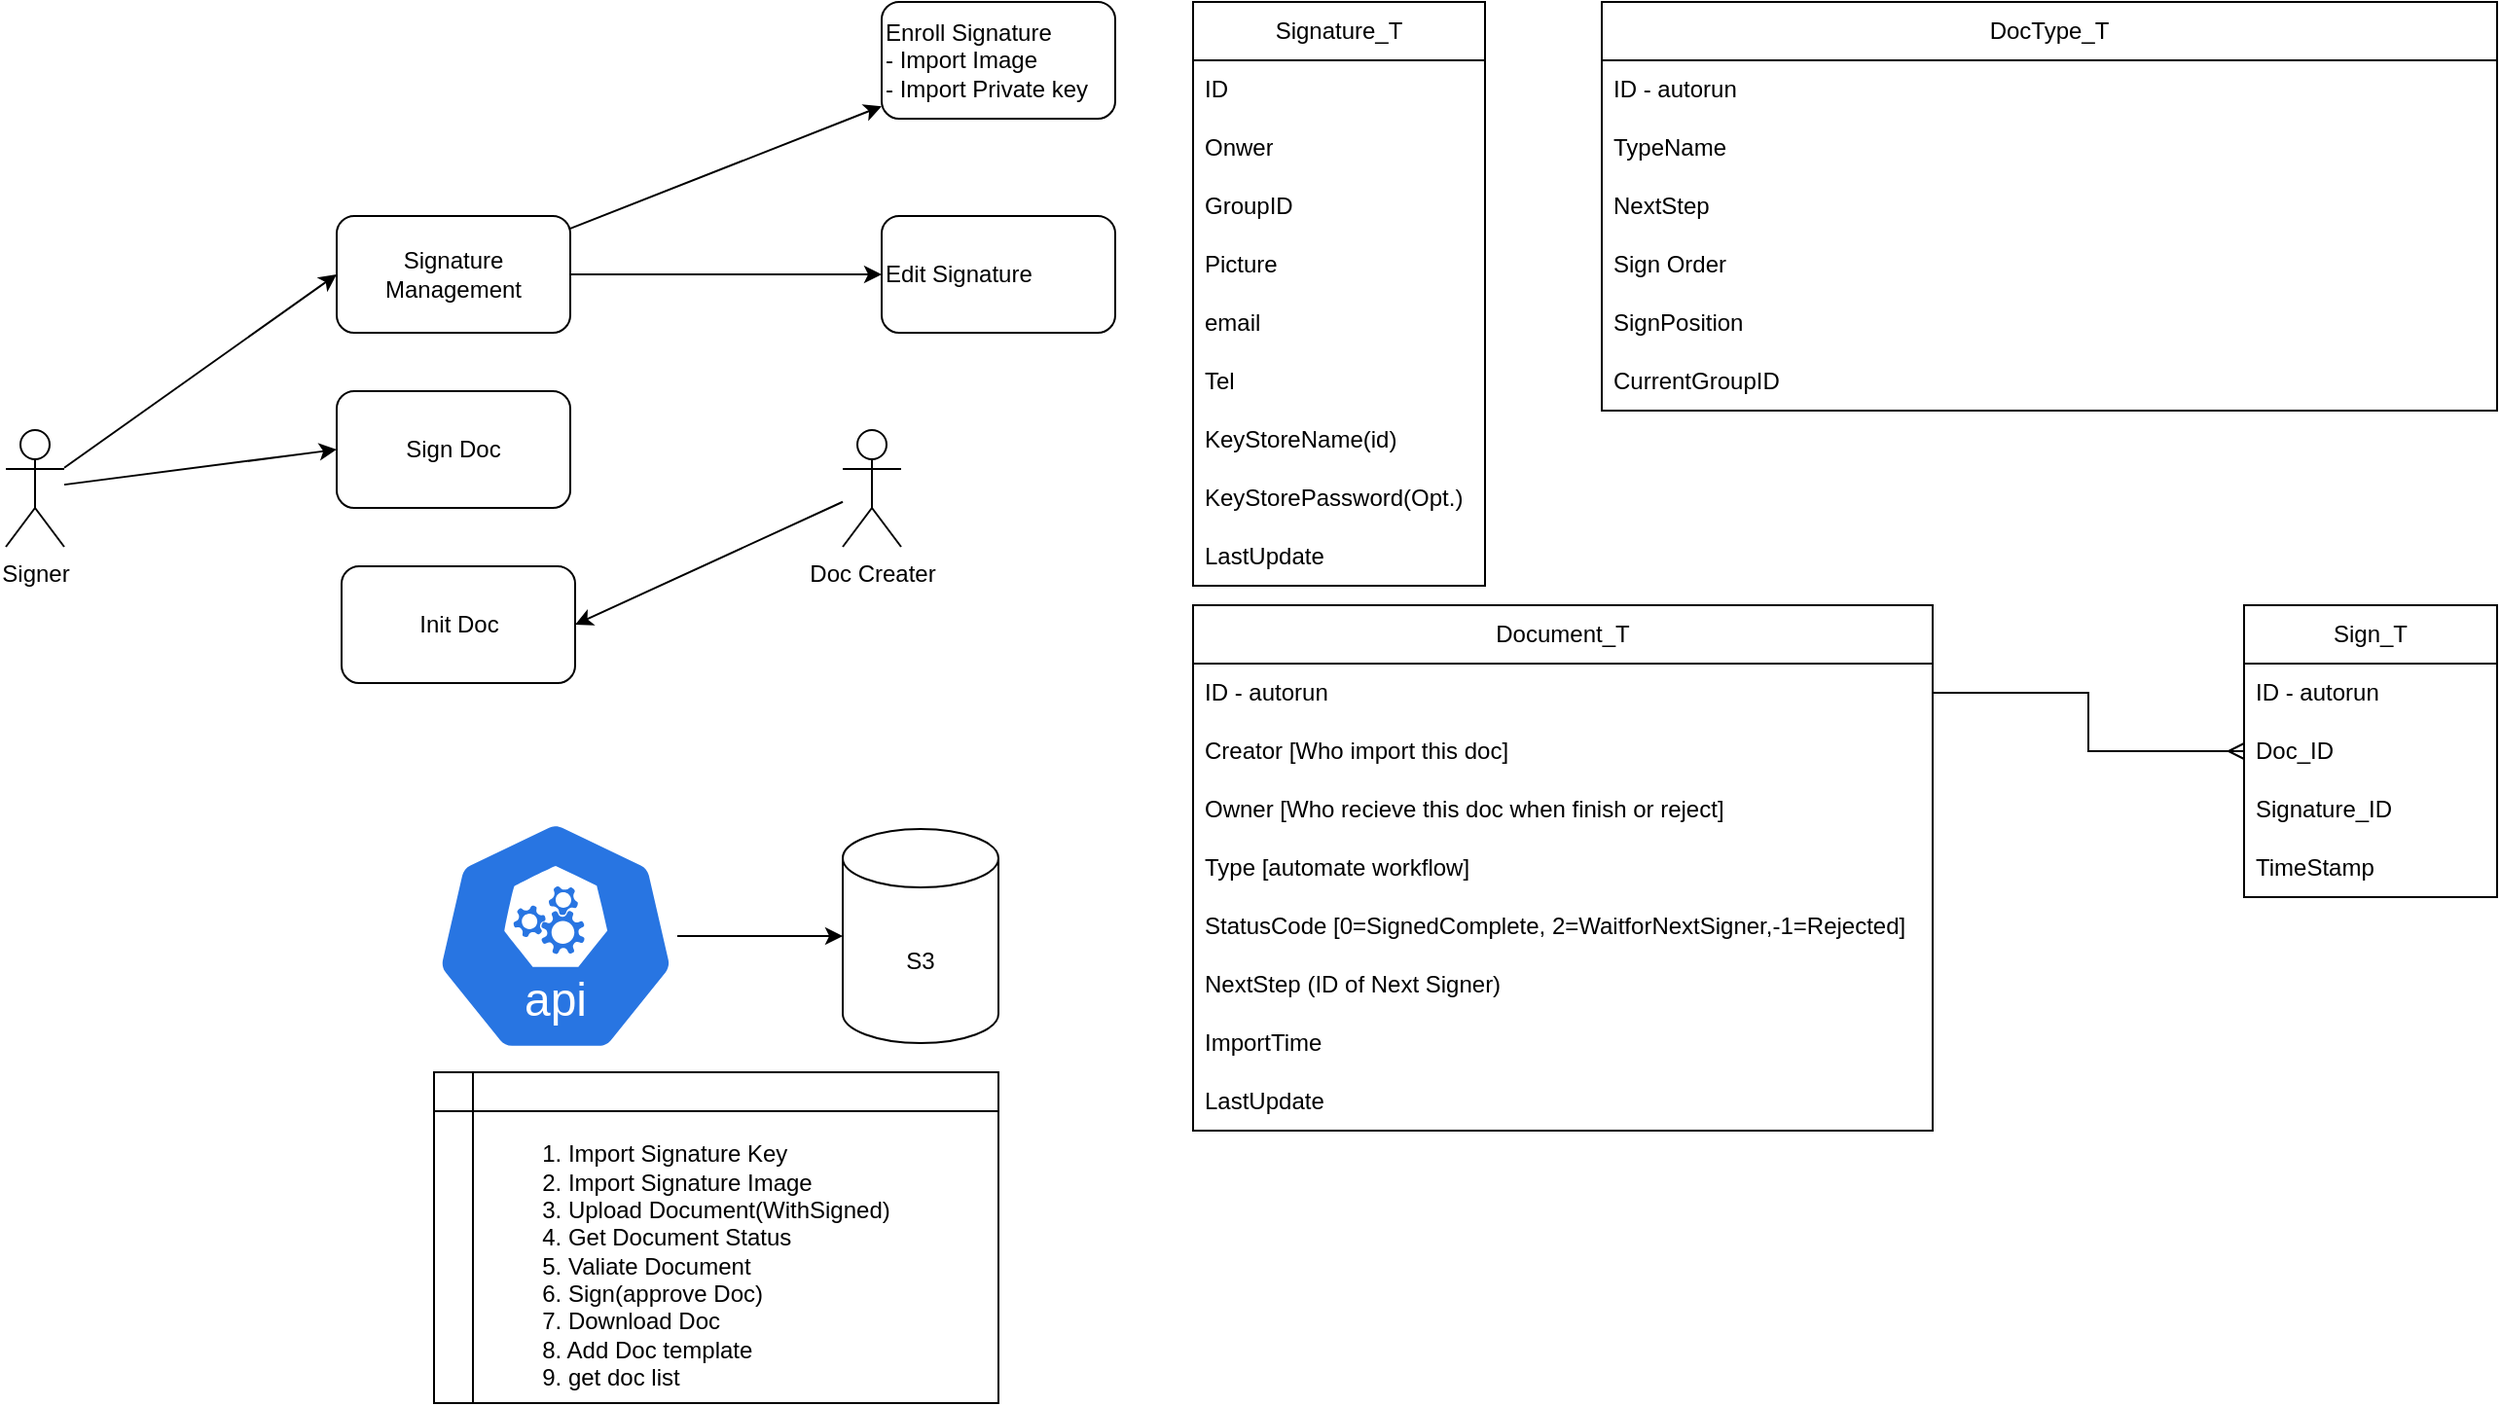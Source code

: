 <mxfile version="22.1.21" type="github">
  <diagram id="2XgLt1BLkxV7z1-QJJ_D" name="Page-1">
    <mxGraphModel dx="1050" dy="530" grid="1" gridSize="10" guides="1" tooltips="1" connect="1" arrows="1" fold="1" page="1" pageScale="1" pageWidth="850" pageHeight="1100" math="0" shadow="0">
      <root>
        <mxCell id="0" />
        <mxCell id="1" parent="0" />
        <mxCell id="Th31myJiunrDidtVk4U4-1" value="S3" style="shape=cylinder3;whiteSpace=wrap;html=1;boundedLbl=1;backgroundOutline=1;size=15;" parent="1" vertex="1">
          <mxGeometry x="480" y="455" width="80" height="110" as="geometry" />
        </mxCell>
        <mxCell id="c8qXOLnFKBhYFj-JvHV3-40" style="edgeStyle=orthogonalEdgeStyle;rounded=0;orthogonalLoop=1;jettySize=auto;html=1;" parent="1" source="Th31myJiunrDidtVk4U4-3" target="Th31myJiunrDidtVk4U4-1" edge="1">
          <mxGeometry relative="1" as="geometry" />
        </mxCell>
        <mxCell id="Th31myJiunrDidtVk4U4-3" value="" style="aspect=fixed;sketch=0;html=1;dashed=0;whitespace=wrap;fillColor=#2875E2;strokeColor=#ffffff;points=[[0.005,0.63,0],[0.1,0.2,0],[0.9,0.2,0],[0.5,0,0],[0.995,0.63,0],[0.72,0.99,0],[0.5,1,0],[0.28,0.99,0]];shape=mxgraph.kubernetes.icon2;kubernetesLabel=1;prIcon=api" parent="1" vertex="1">
          <mxGeometry x="270" y="450" width="125" height="120" as="geometry" />
        </mxCell>
        <mxCell id="Th31myJiunrDidtVk4U4-17" style="rounded=0;orthogonalLoop=1;jettySize=auto;html=1;entryX=0;entryY=0.5;entryDx=0;entryDy=0;" parent="1" source="Th31myJiunrDidtVk4U4-6" target="Th31myJiunrDidtVk4U4-11" edge="1">
          <mxGeometry relative="1" as="geometry" />
        </mxCell>
        <mxCell id="Th31myJiunrDidtVk4U4-18" style="rounded=0;orthogonalLoop=1;jettySize=auto;html=1;entryX=0;entryY=0.5;entryDx=0;entryDy=0;" parent="1" source="Th31myJiunrDidtVk4U4-6" target="Th31myJiunrDidtVk4U4-10" edge="1">
          <mxGeometry relative="1" as="geometry" />
        </mxCell>
        <mxCell id="Th31myJiunrDidtVk4U4-6" value="Signer" style="shape=umlActor;verticalLabelPosition=bottom;verticalAlign=top;html=1;outlineConnect=0;" parent="1" vertex="1">
          <mxGeometry x="50" y="250" width="30" height="60" as="geometry" />
        </mxCell>
        <mxCell id="Th31myJiunrDidtVk4U4-8" value="Init Doc" style="rounded=1;whiteSpace=wrap;html=1;" parent="1" vertex="1">
          <mxGeometry x="222.5" y="320" width="120" height="60" as="geometry" />
        </mxCell>
        <mxCell id="Th31myJiunrDidtVk4U4-14" style="rounded=0;orthogonalLoop=1;jettySize=auto;html=1;entryX=1;entryY=0.5;entryDx=0;entryDy=0;" parent="1" source="Th31myJiunrDidtVk4U4-9" target="Th31myJiunrDidtVk4U4-8" edge="1">
          <mxGeometry relative="1" as="geometry" />
        </mxCell>
        <mxCell id="Th31myJiunrDidtVk4U4-9" value="Doc Creater" style="shape=umlActor;verticalLabelPosition=bottom;verticalAlign=top;html=1;outlineConnect=0;" parent="1" vertex="1">
          <mxGeometry x="480" y="250" width="30" height="60" as="geometry" />
        </mxCell>
        <mxCell id="Th31myJiunrDidtVk4U4-20" value="" style="rounded=0;orthogonalLoop=1;jettySize=auto;html=1;" parent="1" source="Th31myJiunrDidtVk4U4-10" target="Th31myJiunrDidtVk4U4-19" edge="1">
          <mxGeometry relative="1" as="geometry" />
        </mxCell>
        <mxCell id="Th31myJiunrDidtVk4U4-23" style="edgeStyle=orthogonalEdgeStyle;rounded=0;orthogonalLoop=1;jettySize=auto;html=1;entryX=0;entryY=0.5;entryDx=0;entryDy=0;" parent="1" source="Th31myJiunrDidtVk4U4-10" target="Th31myJiunrDidtVk4U4-21" edge="1">
          <mxGeometry relative="1" as="geometry" />
        </mxCell>
        <mxCell id="Th31myJiunrDidtVk4U4-10" value="Signature Management" style="rounded=1;whiteSpace=wrap;html=1;" parent="1" vertex="1">
          <mxGeometry x="220" y="140" width="120" height="60" as="geometry" />
        </mxCell>
        <mxCell id="Th31myJiunrDidtVk4U4-11" value="Sign Doc" style="rounded=1;whiteSpace=wrap;html=1;" parent="1" vertex="1">
          <mxGeometry x="220" y="230" width="120" height="60" as="geometry" />
        </mxCell>
        <mxCell id="Th31myJiunrDidtVk4U4-19" value="Enroll Signature&lt;br&gt;- Import Image&lt;br&gt;- Import Private key" style="whiteSpace=wrap;html=1;rounded=1;align=left;" parent="1" vertex="1">
          <mxGeometry x="500" y="30" width="120" height="60" as="geometry" />
        </mxCell>
        <mxCell id="Th31myJiunrDidtVk4U4-21" value="Edit Signature" style="whiteSpace=wrap;html=1;rounded=1;align=left;" parent="1" vertex="1">
          <mxGeometry x="500" y="140" width="120" height="60" as="geometry" />
        </mxCell>
        <mxCell id="c8qXOLnFKBhYFj-JvHV3-1" value="Signature_T" style="swimlane;fontStyle=0;childLayout=stackLayout;horizontal=1;startSize=30;horizontalStack=0;resizeParent=1;resizeParentMax=0;resizeLast=0;collapsible=1;marginBottom=0;whiteSpace=wrap;html=1;" parent="1" vertex="1">
          <mxGeometry x="660" y="30" width="150" height="300" as="geometry" />
        </mxCell>
        <mxCell id="c8qXOLnFKBhYFj-JvHV3-2" value="ID" style="text;strokeColor=none;fillColor=none;align=left;verticalAlign=middle;spacingLeft=4;spacingRight=4;overflow=hidden;points=[[0,0.5],[1,0.5]];portConstraint=eastwest;rotatable=0;whiteSpace=wrap;html=1;" parent="c8qXOLnFKBhYFj-JvHV3-1" vertex="1">
          <mxGeometry y="30" width="150" height="30" as="geometry" />
        </mxCell>
        <mxCell id="c8qXOLnFKBhYFj-JvHV3-3" value="Onwer" style="text;strokeColor=none;fillColor=none;align=left;verticalAlign=middle;spacingLeft=4;spacingRight=4;overflow=hidden;points=[[0,0.5],[1,0.5]];portConstraint=eastwest;rotatable=0;whiteSpace=wrap;html=1;" parent="c8qXOLnFKBhYFj-JvHV3-1" vertex="1">
          <mxGeometry y="60" width="150" height="30" as="geometry" />
        </mxCell>
        <mxCell id="c8qXOLnFKBhYFj-JvHV3-38" value="GroupID" style="text;strokeColor=none;fillColor=none;align=left;verticalAlign=middle;spacingLeft=4;spacingRight=4;overflow=hidden;points=[[0,0.5],[1,0.5]];portConstraint=eastwest;rotatable=0;whiteSpace=wrap;html=1;" parent="c8qXOLnFKBhYFj-JvHV3-1" vertex="1">
          <mxGeometry y="90" width="150" height="30" as="geometry" />
        </mxCell>
        <mxCell id="c8qXOLnFKBhYFj-JvHV3-6" value="Picture" style="text;strokeColor=none;fillColor=none;align=left;verticalAlign=middle;spacingLeft=4;spacingRight=4;overflow=hidden;points=[[0,0.5],[1,0.5]];portConstraint=eastwest;rotatable=0;whiteSpace=wrap;html=1;" parent="c8qXOLnFKBhYFj-JvHV3-1" vertex="1">
          <mxGeometry y="120" width="150" height="30" as="geometry" />
        </mxCell>
        <mxCell id="c8qXOLnFKBhYFj-JvHV3-7" value="email" style="text;strokeColor=none;fillColor=none;align=left;verticalAlign=middle;spacingLeft=4;spacingRight=4;overflow=hidden;points=[[0,0.5],[1,0.5]];portConstraint=eastwest;rotatable=0;whiteSpace=wrap;html=1;" parent="c8qXOLnFKBhYFj-JvHV3-1" vertex="1">
          <mxGeometry y="150" width="150" height="30" as="geometry" />
        </mxCell>
        <mxCell id="c8qXOLnFKBhYFj-JvHV3-17" value="Tel" style="text;strokeColor=none;fillColor=none;align=left;verticalAlign=middle;spacingLeft=4;spacingRight=4;overflow=hidden;points=[[0,0.5],[1,0.5]];portConstraint=eastwest;rotatable=0;whiteSpace=wrap;html=1;" parent="c8qXOLnFKBhYFj-JvHV3-1" vertex="1">
          <mxGeometry y="180" width="150" height="30" as="geometry" />
        </mxCell>
        <mxCell id="c8qXOLnFKBhYFj-JvHV3-16" value="KeyStoreName(id)" style="text;strokeColor=none;fillColor=none;align=left;verticalAlign=middle;spacingLeft=4;spacingRight=4;overflow=hidden;points=[[0,0.5],[1,0.5]];portConstraint=eastwest;rotatable=0;whiteSpace=wrap;html=1;" parent="c8qXOLnFKBhYFj-JvHV3-1" vertex="1">
          <mxGeometry y="210" width="150" height="30" as="geometry" />
        </mxCell>
        <mxCell id="c8qXOLnFKBhYFj-JvHV3-5" value="KeyStorePassword(Opt.)" style="text;strokeColor=none;fillColor=none;align=left;verticalAlign=middle;spacingLeft=4;spacingRight=4;overflow=hidden;points=[[0,0.5],[1,0.5]];portConstraint=eastwest;rotatable=0;whiteSpace=wrap;html=1;" parent="c8qXOLnFKBhYFj-JvHV3-1" vertex="1">
          <mxGeometry y="240" width="150" height="30" as="geometry" />
        </mxCell>
        <mxCell id="c8qXOLnFKBhYFj-JvHV3-26" value="LastUpdate" style="text;strokeColor=none;fillColor=none;align=left;verticalAlign=middle;spacingLeft=4;spacingRight=4;overflow=hidden;points=[[0,0.5],[1,0.5]];portConstraint=eastwest;rotatable=0;whiteSpace=wrap;html=1;" parent="c8qXOLnFKBhYFj-JvHV3-1" vertex="1">
          <mxGeometry y="270" width="150" height="30" as="geometry" />
        </mxCell>
        <mxCell id="c8qXOLnFKBhYFj-JvHV3-8" value="Document_T" style="swimlane;fontStyle=0;childLayout=stackLayout;horizontal=1;startSize=30;horizontalStack=0;resizeParent=1;resizeParentMax=0;resizeLast=0;collapsible=1;marginBottom=0;whiteSpace=wrap;html=1;" parent="1" vertex="1">
          <mxGeometry x="660" y="340" width="380" height="270" as="geometry" />
        </mxCell>
        <mxCell id="c8qXOLnFKBhYFj-JvHV3-9" value="ID - autorun" style="text;strokeColor=none;fillColor=none;align=left;verticalAlign=middle;spacingLeft=4;spacingRight=4;overflow=hidden;points=[[0,0.5],[1,0.5]];portConstraint=eastwest;rotatable=0;whiteSpace=wrap;html=1;" parent="c8qXOLnFKBhYFj-JvHV3-8" vertex="1">
          <mxGeometry y="30" width="380" height="30" as="geometry" />
        </mxCell>
        <mxCell id="c8qXOLnFKBhYFj-JvHV3-15" value="Creator [Who import this doc]" style="text;strokeColor=none;fillColor=none;align=left;verticalAlign=middle;spacingLeft=4;spacingRight=4;overflow=hidden;points=[[0,0.5],[1,0.5]];portConstraint=eastwest;rotatable=0;whiteSpace=wrap;html=1;" parent="c8qXOLnFKBhYFj-JvHV3-8" vertex="1">
          <mxGeometry y="60" width="380" height="30" as="geometry" />
        </mxCell>
        <mxCell id="c8qXOLnFKBhYFj-JvHV3-14" value="Owner [Who recieve this doc when finish or reject]" style="text;strokeColor=none;fillColor=none;align=left;verticalAlign=middle;spacingLeft=4;spacingRight=4;overflow=hidden;points=[[0,0.5],[1,0.5]];portConstraint=eastwest;rotatable=0;whiteSpace=wrap;html=1;" parent="c8qXOLnFKBhYFj-JvHV3-8" vertex="1">
          <mxGeometry y="90" width="380" height="30" as="geometry" />
        </mxCell>
        <mxCell id="c8qXOLnFKBhYFj-JvHV3-10" value="Type [automate workflow]&amp;nbsp;" style="text;strokeColor=none;fillColor=none;align=left;verticalAlign=middle;spacingLeft=4;spacingRight=4;overflow=hidden;points=[[0,0.5],[1,0.5]];portConstraint=eastwest;rotatable=0;whiteSpace=wrap;html=1;" parent="c8qXOLnFKBhYFj-JvHV3-8" vertex="1">
          <mxGeometry y="120" width="380" height="30" as="geometry" />
        </mxCell>
        <mxCell id="c8qXOLnFKBhYFj-JvHV3-11" value="StatusCode [0=SignedComplete, 2=WaitforNextSigner,-1=Rejected]" style="text;strokeColor=none;fillColor=none;align=left;verticalAlign=middle;spacingLeft=4;spacingRight=4;overflow=hidden;points=[[0,0.5],[1,0.5]];portConstraint=eastwest;rotatable=0;whiteSpace=wrap;html=1;" parent="c8qXOLnFKBhYFj-JvHV3-8" vertex="1">
          <mxGeometry y="150" width="380" height="30" as="geometry" />
        </mxCell>
        <mxCell id="c8qXOLnFKBhYFj-JvHV3-27" value="NextStep (ID of Next Signer)" style="text;strokeColor=none;fillColor=none;align=left;verticalAlign=middle;spacingLeft=4;spacingRight=4;overflow=hidden;points=[[0,0.5],[1,0.5]];portConstraint=eastwest;rotatable=0;whiteSpace=wrap;html=1;" parent="c8qXOLnFKBhYFj-JvHV3-8" vertex="1">
          <mxGeometry y="180" width="380" height="30" as="geometry" />
        </mxCell>
        <mxCell id="c8qXOLnFKBhYFj-JvHV3-28" value="ImportTime" style="text;strokeColor=none;fillColor=none;align=left;verticalAlign=middle;spacingLeft=4;spacingRight=4;overflow=hidden;points=[[0,0.5],[1,0.5]];portConstraint=eastwest;rotatable=0;whiteSpace=wrap;html=1;" parent="c8qXOLnFKBhYFj-JvHV3-8" vertex="1">
          <mxGeometry y="210" width="380" height="30" as="geometry" />
        </mxCell>
        <mxCell id="c8qXOLnFKBhYFj-JvHV3-12" value="LastUpdate" style="text;strokeColor=none;fillColor=none;align=left;verticalAlign=middle;spacingLeft=4;spacingRight=4;overflow=hidden;points=[[0,0.5],[1,0.5]];portConstraint=eastwest;rotatable=0;whiteSpace=wrap;html=1;" parent="c8qXOLnFKBhYFj-JvHV3-8" vertex="1">
          <mxGeometry y="240" width="380" height="30" as="geometry" />
        </mxCell>
        <mxCell id="c8qXOLnFKBhYFj-JvHV3-19" value="Sign_T" style="swimlane;fontStyle=0;childLayout=stackLayout;horizontal=1;startSize=30;horizontalStack=0;resizeParent=1;resizeParentMax=0;resizeLast=0;collapsible=1;marginBottom=0;whiteSpace=wrap;html=1;" parent="1" vertex="1">
          <mxGeometry x="1200" y="340" width="130" height="150" as="geometry" />
        </mxCell>
        <mxCell id="c8qXOLnFKBhYFj-JvHV3-20" value="ID - autorun" style="text;strokeColor=none;fillColor=none;align=left;verticalAlign=middle;spacingLeft=4;spacingRight=4;overflow=hidden;points=[[0,0.5],[1,0.5]];portConstraint=eastwest;rotatable=0;whiteSpace=wrap;html=1;" parent="c8qXOLnFKBhYFj-JvHV3-19" vertex="1">
          <mxGeometry y="30" width="130" height="30" as="geometry" />
        </mxCell>
        <mxCell id="c8qXOLnFKBhYFj-JvHV3-21" value="Doc_ID" style="text;strokeColor=none;fillColor=none;align=left;verticalAlign=middle;spacingLeft=4;spacingRight=4;overflow=hidden;points=[[0,0.5],[1,0.5]];portConstraint=eastwest;rotatable=0;whiteSpace=wrap;html=1;" parent="c8qXOLnFKBhYFj-JvHV3-19" vertex="1">
          <mxGeometry y="60" width="130" height="30" as="geometry" />
        </mxCell>
        <mxCell id="c8qXOLnFKBhYFj-JvHV3-22" value="Signature_ID" style="text;strokeColor=none;fillColor=none;align=left;verticalAlign=middle;spacingLeft=4;spacingRight=4;overflow=hidden;points=[[0,0.5],[1,0.5]];portConstraint=eastwest;rotatable=0;whiteSpace=wrap;html=1;" parent="c8qXOLnFKBhYFj-JvHV3-19" vertex="1">
          <mxGeometry y="90" width="130" height="30" as="geometry" />
        </mxCell>
        <mxCell id="c8qXOLnFKBhYFj-JvHV3-23" value="TimeStamp" style="text;strokeColor=none;fillColor=none;align=left;verticalAlign=middle;spacingLeft=4;spacingRight=4;overflow=hidden;points=[[0,0.5],[1,0.5]];portConstraint=eastwest;rotatable=0;whiteSpace=wrap;html=1;" parent="c8qXOLnFKBhYFj-JvHV3-19" vertex="1">
          <mxGeometry y="120" width="130" height="30" as="geometry" />
        </mxCell>
        <mxCell id="c8qXOLnFKBhYFj-JvHV3-29" value="DocType_T" style="swimlane;fontStyle=0;childLayout=stackLayout;horizontal=1;startSize=30;horizontalStack=0;resizeParent=1;resizeParentMax=0;resizeLast=0;collapsible=1;marginBottom=0;whiteSpace=wrap;html=1;" parent="1" vertex="1">
          <mxGeometry x="870" y="30" width="460" height="210" as="geometry" />
        </mxCell>
        <mxCell id="c8qXOLnFKBhYFj-JvHV3-30" value="ID - autorun" style="text;strokeColor=none;fillColor=none;align=left;verticalAlign=middle;spacingLeft=4;spacingRight=4;overflow=hidden;points=[[0,0.5],[1,0.5]];portConstraint=eastwest;rotatable=0;whiteSpace=wrap;html=1;" parent="c8qXOLnFKBhYFj-JvHV3-29" vertex="1">
          <mxGeometry y="30" width="460" height="30" as="geometry" />
        </mxCell>
        <mxCell id="c8qXOLnFKBhYFj-JvHV3-31" value="TypeName" style="text;strokeColor=none;fillColor=none;align=left;verticalAlign=middle;spacingLeft=4;spacingRight=4;overflow=hidden;points=[[0,0.5],[1,0.5]];portConstraint=eastwest;rotatable=0;whiteSpace=wrap;html=1;" parent="c8qXOLnFKBhYFj-JvHV3-29" vertex="1">
          <mxGeometry y="60" width="460" height="30" as="geometry" />
        </mxCell>
        <mxCell id="c8qXOLnFKBhYFj-JvHV3-32" value="NextStep" style="text;strokeColor=none;fillColor=none;align=left;verticalAlign=middle;spacingLeft=4;spacingRight=4;overflow=hidden;points=[[0,0.5],[1,0.5]];portConstraint=eastwest;rotatable=0;whiteSpace=wrap;html=1;" parent="c8qXOLnFKBhYFj-JvHV3-29" vertex="1">
          <mxGeometry y="90" width="460" height="30" as="geometry" />
        </mxCell>
        <mxCell id="gopspj_rFvSjn7bzqHfU-2" value="Sign Order" style="text;strokeColor=none;fillColor=none;align=left;verticalAlign=middle;spacingLeft=4;spacingRight=4;overflow=hidden;points=[[0,0.5],[1,0.5]];portConstraint=eastwest;rotatable=0;whiteSpace=wrap;html=1;" parent="c8qXOLnFKBhYFj-JvHV3-29" vertex="1">
          <mxGeometry y="120" width="460" height="30" as="geometry" />
        </mxCell>
        <mxCell id="gopspj_rFvSjn7bzqHfU-1" value="SignPosition" style="text;strokeColor=none;fillColor=none;align=left;verticalAlign=middle;spacingLeft=4;spacingRight=4;overflow=hidden;points=[[0,0.5],[1,0.5]];portConstraint=eastwest;rotatable=0;whiteSpace=wrap;html=1;" parent="c8qXOLnFKBhYFj-JvHV3-29" vertex="1">
          <mxGeometry y="150" width="460" height="30" as="geometry" />
        </mxCell>
        <mxCell id="c8qXOLnFKBhYFj-JvHV3-37" value="CurrentGroupID" style="text;strokeColor=none;fillColor=none;align=left;verticalAlign=middle;spacingLeft=4;spacingRight=4;overflow=hidden;points=[[0,0.5],[1,0.5]];portConstraint=eastwest;rotatable=0;whiteSpace=wrap;html=1;" parent="c8qXOLnFKBhYFj-JvHV3-29" vertex="1">
          <mxGeometry y="180" width="460" height="30" as="geometry" />
        </mxCell>
        <mxCell id="c8qXOLnFKBhYFj-JvHV3-41" value="&lt;div style=&quot;text-align: left;&quot;&gt;&lt;span style=&quot;background-color: initial;&quot;&gt;&lt;br&gt;&lt;/span&gt;&lt;/div&gt;&lt;div style=&quot;text-align: left;&quot;&gt;&lt;span style=&quot;background-color: initial;&quot;&gt;&lt;br&gt;&lt;/span&gt;&lt;/div&gt;&lt;div style=&quot;text-align: left;&quot;&gt;&lt;span style=&quot;background-color: initial;&quot;&gt;1. Import Signature Key&lt;/span&gt;&lt;/div&gt;&lt;div style=&quot;text-align: left;&quot;&gt;&lt;span style=&quot;background-color: initial;&quot;&gt;2. Import Signature Image&lt;/span&gt;&lt;/div&gt;&lt;div style=&quot;text-align: left;&quot;&gt;&lt;span style=&quot;background-color: initial;&quot;&gt;3. Upload Document(WithSigned)&lt;/span&gt;&lt;/div&gt;&lt;div style=&quot;text-align: left;&quot;&gt;&lt;span style=&quot;background-color: initial;&quot;&gt;4. Get Document Status&lt;/span&gt;&lt;/div&gt;&lt;div style=&quot;text-align: left;&quot;&gt;&lt;span style=&quot;background-color: initial;&quot;&gt;5. Valiate Document&lt;/span&gt;&lt;/div&gt;&lt;div style=&quot;text-align: left;&quot;&gt;&lt;span style=&quot;background-color: initial;&quot;&gt;6. Sign(approve Doc)&lt;/span&gt;&lt;/div&gt;&lt;div style=&quot;text-align: left;&quot;&gt;&lt;span style=&quot;background-color: initial;&quot;&gt;7. Download Doc&lt;/span&gt;&lt;/div&gt;&lt;div style=&quot;text-align: left;&quot;&gt;&lt;span style=&quot;background-color: initial;&quot;&gt;8. Add Doc template&lt;br&gt;9. get doc list&lt;/span&gt;&lt;/div&gt;" style="shape=internalStorage;whiteSpace=wrap;html=1;backgroundOutline=1;dx=20;dy=20;" parent="1" vertex="1">
          <mxGeometry x="270" y="580" width="290" height="170" as="geometry" />
        </mxCell>
        <mxCell id="c8qXOLnFKBhYFj-JvHV3-42" style="edgeStyle=orthogonalEdgeStyle;rounded=0;orthogonalLoop=1;jettySize=auto;html=1;endArrow=ERmany;endFill=0;" parent="1" source="c8qXOLnFKBhYFj-JvHV3-9" target="c8qXOLnFKBhYFj-JvHV3-21" edge="1">
          <mxGeometry relative="1" as="geometry" />
        </mxCell>
      </root>
    </mxGraphModel>
  </diagram>
</mxfile>
